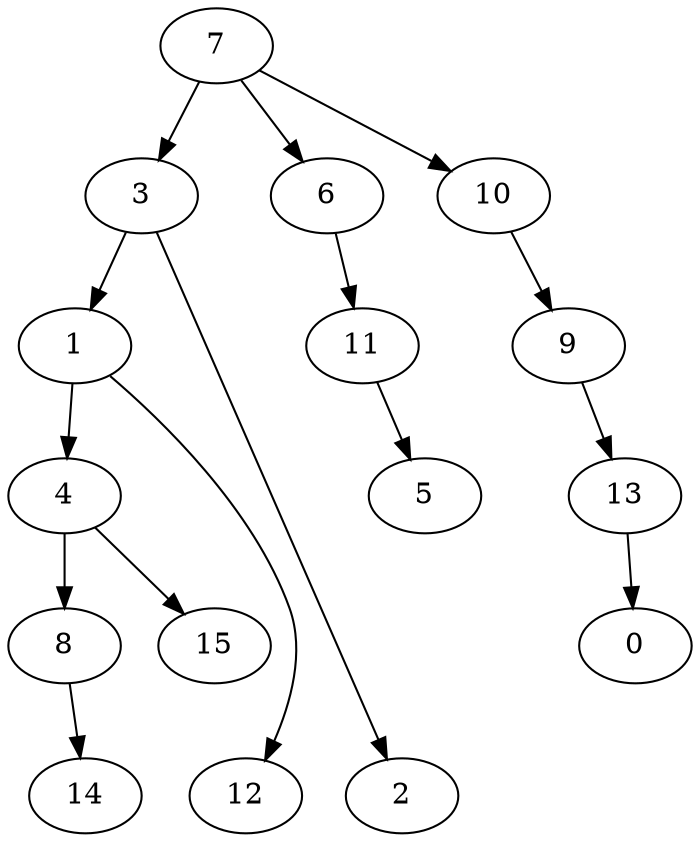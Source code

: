 digraph g {
0;
1;
2;
3;
4;
5;
6;
7;
8;
9;
10;
11;
12;
13;
14;
15;
1 -> 12 [weight=0];
1 -> 4 [weight=0];
3 -> 1 [weight=0];
3 -> 2 [weight=0];
4 -> 8 [weight=0];
4 -> 15 [weight=0];
6 -> 11 [weight=0];
7 -> 10 [weight=0];
7 -> 3 [weight=0];
7 -> 6 [weight=0];
8 -> 14 [weight=0];
9 -> 13 [weight=0];
10 -> 9 [weight=0];
11 -> 5 [weight=0];
13 -> 0 [weight=0];
}

